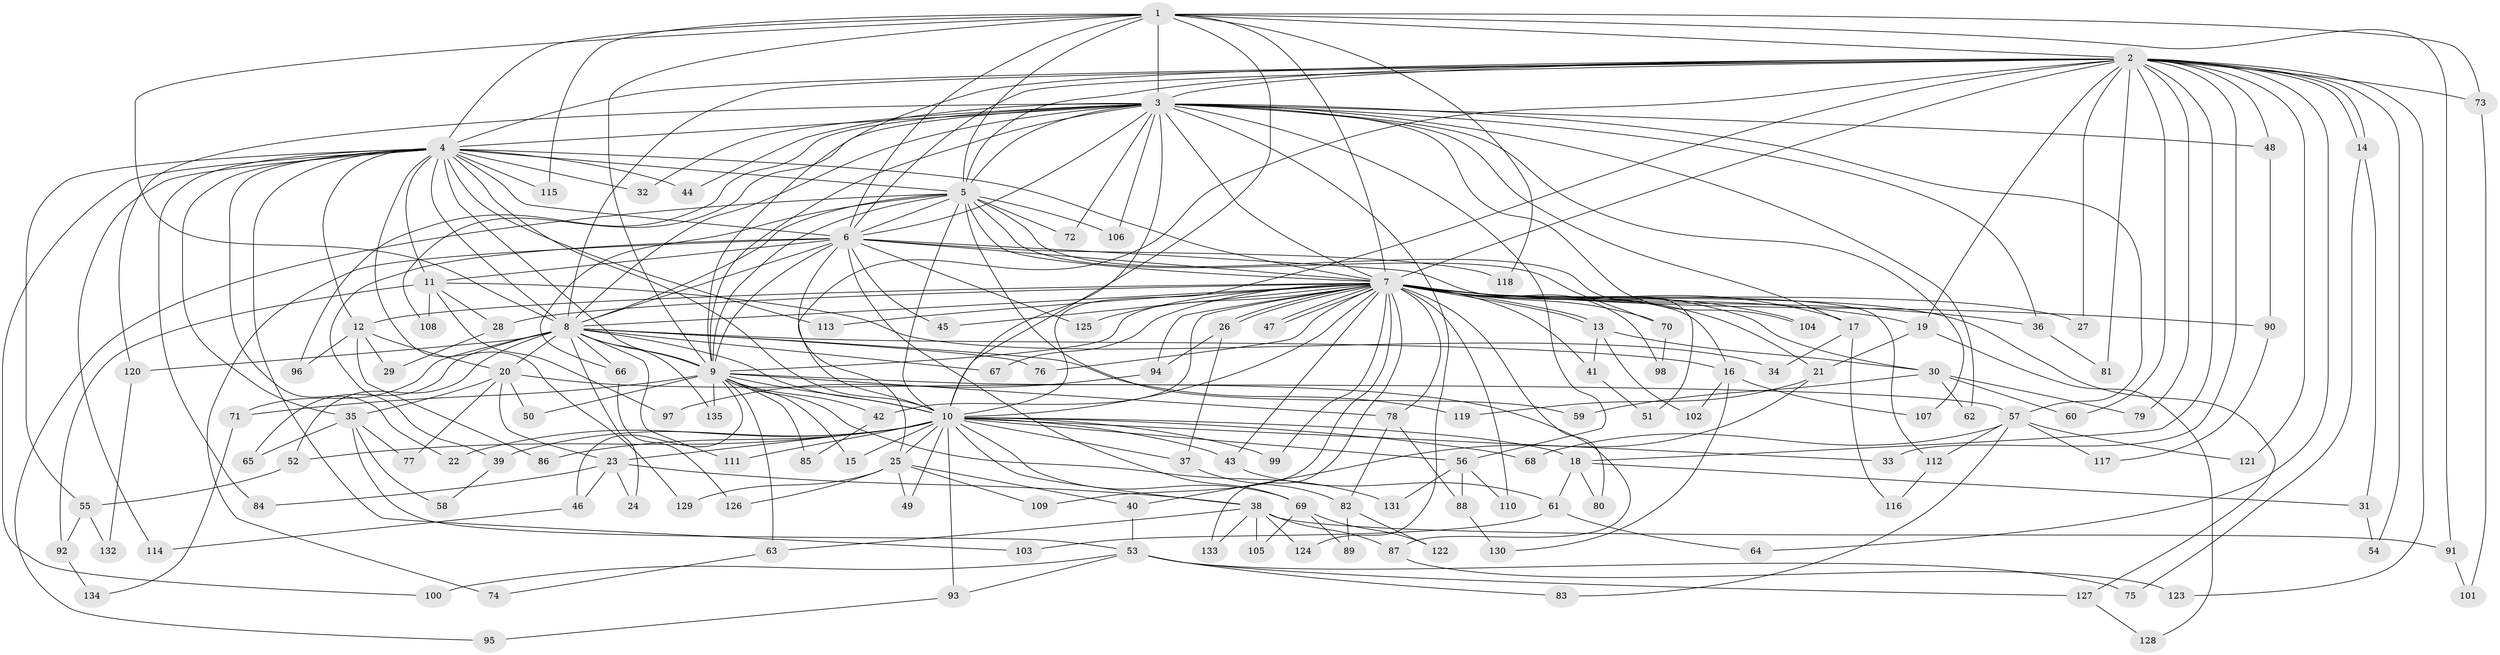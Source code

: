 // coarse degree distribution, {20: 0.020202020202020204, 23: 0.010101010101010102, 22: 0.010101010101010102, 14: 0.020202020202020204, 54: 0.010101010101010102, 19: 0.010101010101010102, 8: 0.020202020202020204, 6: 0.04040404040404041, 5: 0.04040404040404041, 4: 0.10101010101010101, 2: 0.48484848484848486, 10: 0.010101010101010102, 3: 0.1919191919191919, 7: 0.020202020202020204, 1: 0.010101010101010102}
// Generated by graph-tools (version 1.1) at 2025/51/02/27/25 19:51:41]
// undirected, 135 vertices, 295 edges
graph export_dot {
graph [start="1"]
  node [color=gray90,style=filled];
  1;
  2;
  3;
  4;
  5;
  6;
  7;
  8;
  9;
  10;
  11;
  12;
  13;
  14;
  15;
  16;
  17;
  18;
  19;
  20;
  21;
  22;
  23;
  24;
  25;
  26;
  27;
  28;
  29;
  30;
  31;
  32;
  33;
  34;
  35;
  36;
  37;
  38;
  39;
  40;
  41;
  42;
  43;
  44;
  45;
  46;
  47;
  48;
  49;
  50;
  51;
  52;
  53;
  54;
  55;
  56;
  57;
  58;
  59;
  60;
  61;
  62;
  63;
  64;
  65;
  66;
  67;
  68;
  69;
  70;
  71;
  72;
  73;
  74;
  75;
  76;
  77;
  78;
  79;
  80;
  81;
  82;
  83;
  84;
  85;
  86;
  87;
  88;
  89;
  90;
  91;
  92;
  93;
  94;
  95;
  96;
  97;
  98;
  99;
  100;
  101;
  102;
  103;
  104;
  105;
  106;
  107;
  108;
  109;
  110;
  111;
  112;
  113;
  114;
  115;
  116;
  117;
  118;
  119;
  120;
  121;
  122;
  123;
  124;
  125;
  126;
  127;
  128;
  129;
  130;
  131;
  132;
  133;
  134;
  135;
  1 -- 2;
  1 -- 3;
  1 -- 4;
  1 -- 5;
  1 -- 6;
  1 -- 7;
  1 -- 8;
  1 -- 9;
  1 -- 10;
  1 -- 73;
  1 -- 91;
  1 -- 115;
  1 -- 118;
  2 -- 3;
  2 -- 4;
  2 -- 5;
  2 -- 6;
  2 -- 7;
  2 -- 8;
  2 -- 9;
  2 -- 10;
  2 -- 14;
  2 -- 14;
  2 -- 18;
  2 -- 19;
  2 -- 25;
  2 -- 27;
  2 -- 33;
  2 -- 48;
  2 -- 54;
  2 -- 60;
  2 -- 64;
  2 -- 73;
  2 -- 79;
  2 -- 81;
  2 -- 121;
  2 -- 123;
  3 -- 4;
  3 -- 5;
  3 -- 6;
  3 -- 7;
  3 -- 8;
  3 -- 9;
  3 -- 10;
  3 -- 17;
  3 -- 32;
  3 -- 36;
  3 -- 44;
  3 -- 48;
  3 -- 56;
  3 -- 57;
  3 -- 62;
  3 -- 72;
  3 -- 96;
  3 -- 104;
  3 -- 106;
  3 -- 107;
  3 -- 108;
  3 -- 120;
  3 -- 124;
  4 -- 5;
  4 -- 6;
  4 -- 7;
  4 -- 8;
  4 -- 9;
  4 -- 10;
  4 -- 11;
  4 -- 12;
  4 -- 22;
  4 -- 32;
  4 -- 35;
  4 -- 44;
  4 -- 55;
  4 -- 84;
  4 -- 100;
  4 -- 103;
  4 -- 113;
  4 -- 114;
  4 -- 115;
  4 -- 129;
  5 -- 6;
  5 -- 7;
  5 -- 8;
  5 -- 9;
  5 -- 10;
  5 -- 51;
  5 -- 59;
  5 -- 66;
  5 -- 70;
  5 -- 72;
  5 -- 95;
  5 -- 106;
  6 -- 7;
  6 -- 8;
  6 -- 9;
  6 -- 10;
  6 -- 11;
  6 -- 39;
  6 -- 45;
  6 -- 69;
  6 -- 74;
  6 -- 112;
  6 -- 118;
  6 -- 125;
  7 -- 8;
  7 -- 9;
  7 -- 10;
  7 -- 12;
  7 -- 13;
  7 -- 13;
  7 -- 16;
  7 -- 17;
  7 -- 19;
  7 -- 21;
  7 -- 26;
  7 -- 26;
  7 -- 27;
  7 -- 28;
  7 -- 30;
  7 -- 36;
  7 -- 41;
  7 -- 42;
  7 -- 43;
  7 -- 45;
  7 -- 47;
  7 -- 47;
  7 -- 67;
  7 -- 70;
  7 -- 76;
  7 -- 78;
  7 -- 80;
  7 -- 90;
  7 -- 94;
  7 -- 98;
  7 -- 99;
  7 -- 104;
  7 -- 109;
  7 -- 110;
  7 -- 113;
  7 -- 125;
  7 -- 127;
  7 -- 133;
  8 -- 9;
  8 -- 10;
  8 -- 16;
  8 -- 20;
  8 -- 24;
  8 -- 52;
  8 -- 65;
  8 -- 66;
  8 -- 67;
  8 -- 71;
  8 -- 76;
  8 -- 111;
  8 -- 119;
  8 -- 120;
  8 -- 135;
  9 -- 10;
  9 -- 15;
  9 -- 42;
  9 -- 46;
  9 -- 50;
  9 -- 57;
  9 -- 63;
  9 -- 71;
  9 -- 78;
  9 -- 85;
  9 -- 131;
  9 -- 135;
  10 -- 15;
  10 -- 18;
  10 -- 22;
  10 -- 23;
  10 -- 25;
  10 -- 33;
  10 -- 37;
  10 -- 38;
  10 -- 39;
  10 -- 43;
  10 -- 49;
  10 -- 52;
  10 -- 56;
  10 -- 68;
  10 -- 69;
  10 -- 86;
  10 -- 93;
  10 -- 99;
  10 -- 111;
  11 -- 28;
  11 -- 34;
  11 -- 92;
  11 -- 97;
  11 -- 108;
  12 -- 20;
  12 -- 29;
  12 -- 86;
  12 -- 96;
  13 -- 30;
  13 -- 41;
  13 -- 102;
  14 -- 31;
  14 -- 75;
  16 -- 102;
  16 -- 107;
  16 -- 130;
  17 -- 34;
  17 -- 116;
  18 -- 31;
  18 -- 61;
  18 -- 80;
  19 -- 21;
  19 -- 128;
  20 -- 23;
  20 -- 35;
  20 -- 50;
  20 -- 77;
  20 -- 87;
  21 -- 40;
  21 -- 119;
  23 -- 24;
  23 -- 38;
  23 -- 46;
  23 -- 84;
  25 -- 40;
  25 -- 49;
  25 -- 109;
  25 -- 126;
  25 -- 129;
  26 -- 37;
  26 -- 94;
  28 -- 29;
  30 -- 59;
  30 -- 60;
  30 -- 62;
  30 -- 79;
  31 -- 54;
  35 -- 53;
  35 -- 58;
  35 -- 65;
  35 -- 77;
  36 -- 81;
  37 -- 82;
  38 -- 63;
  38 -- 87;
  38 -- 91;
  38 -- 105;
  38 -- 124;
  38 -- 133;
  39 -- 58;
  40 -- 53;
  41 -- 51;
  42 -- 85;
  43 -- 61;
  46 -- 114;
  48 -- 90;
  52 -- 55;
  53 -- 75;
  53 -- 83;
  53 -- 93;
  53 -- 100;
  53 -- 127;
  55 -- 92;
  55 -- 132;
  56 -- 88;
  56 -- 110;
  56 -- 131;
  57 -- 68;
  57 -- 83;
  57 -- 112;
  57 -- 117;
  57 -- 121;
  61 -- 64;
  61 -- 103;
  63 -- 74;
  66 -- 126;
  69 -- 89;
  69 -- 105;
  69 -- 122;
  70 -- 98;
  71 -- 134;
  73 -- 101;
  78 -- 82;
  78 -- 88;
  82 -- 89;
  82 -- 122;
  87 -- 123;
  88 -- 130;
  90 -- 117;
  91 -- 101;
  92 -- 134;
  93 -- 95;
  94 -- 97;
  112 -- 116;
  120 -- 132;
  127 -- 128;
}
